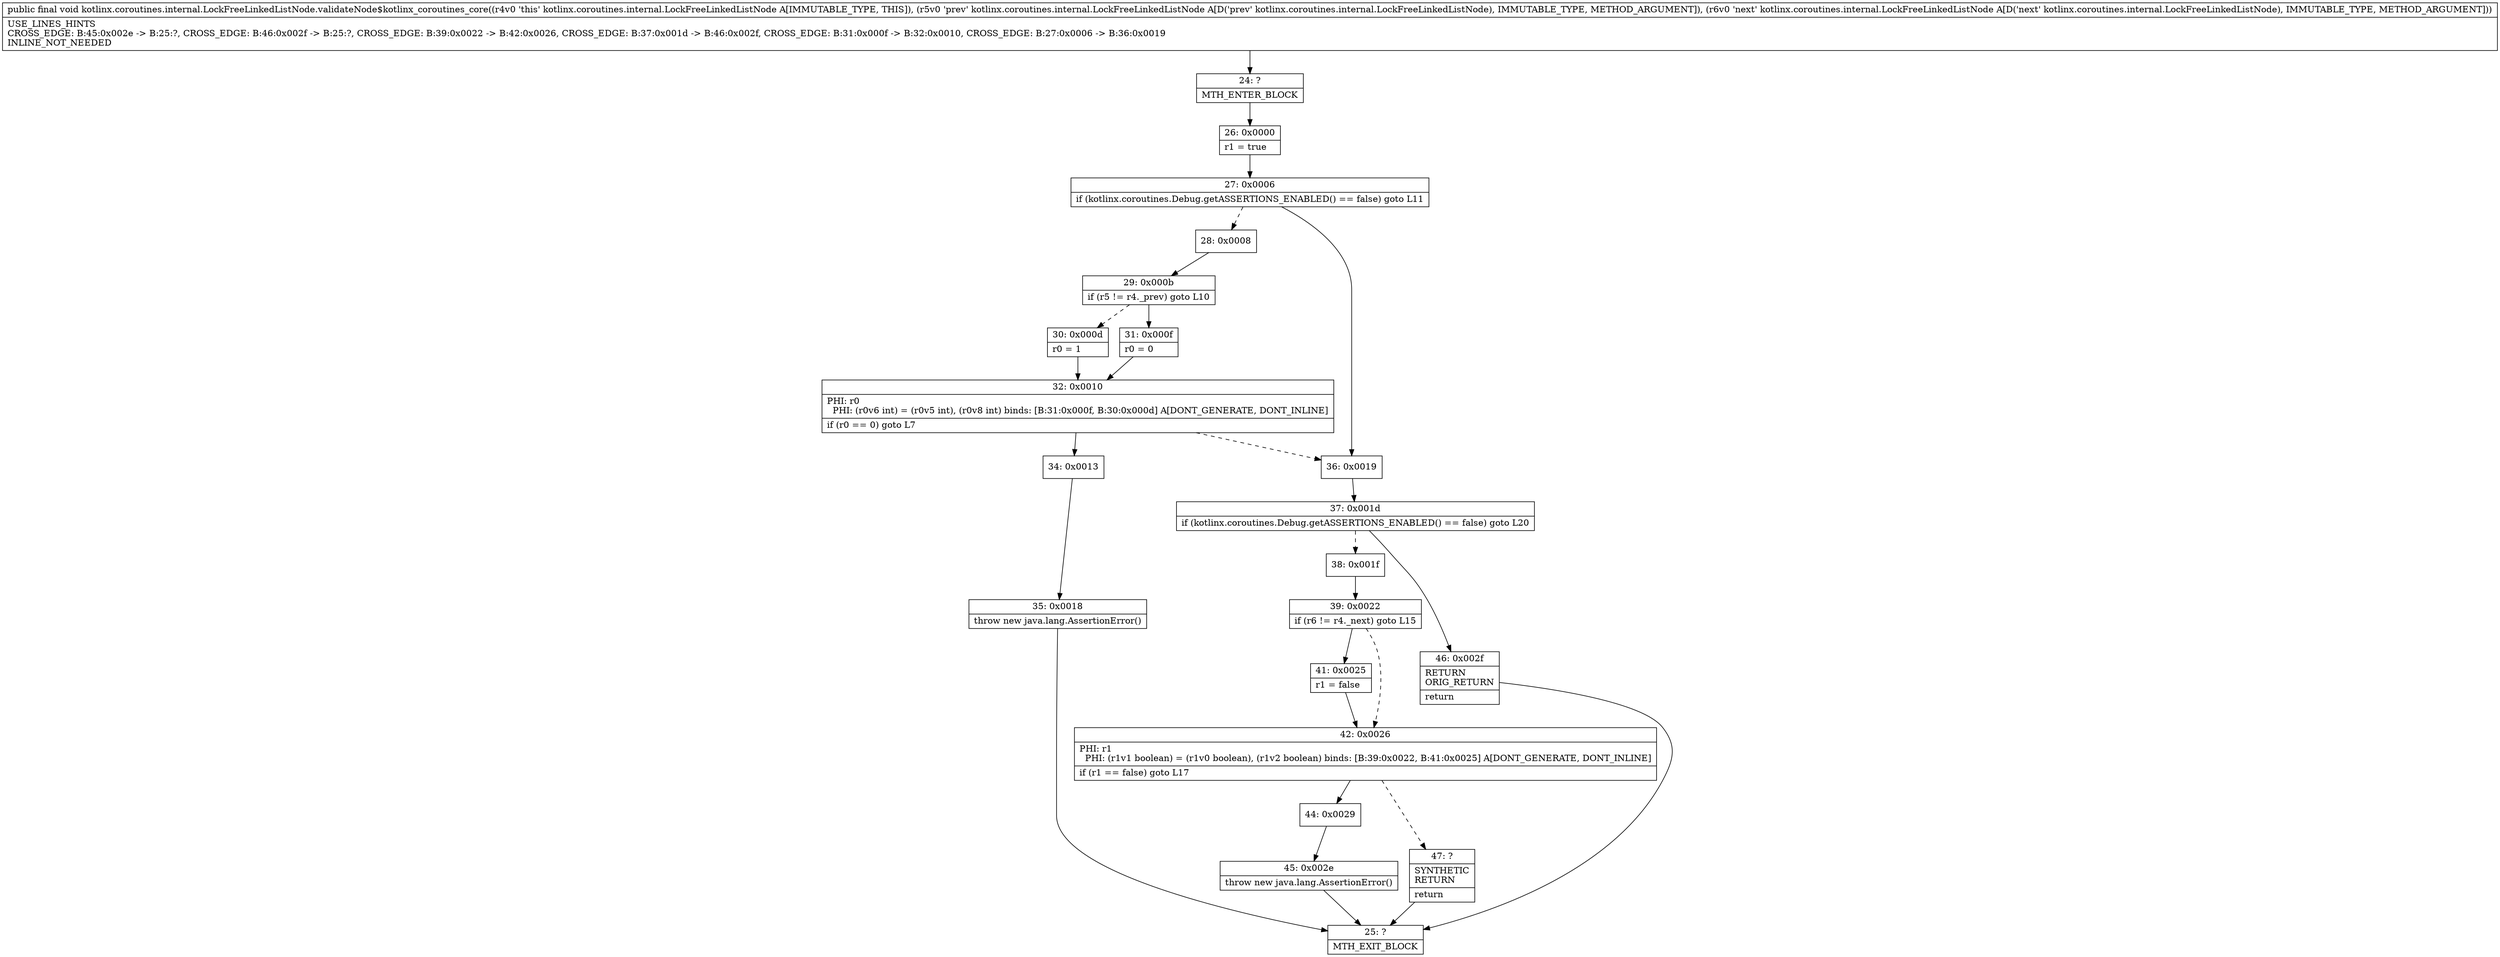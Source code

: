 digraph "CFG forkotlinx.coroutines.internal.LockFreeLinkedListNode.validateNode$kotlinx_coroutines_core(Lkotlinx\/coroutines\/internal\/LockFreeLinkedListNode;Lkotlinx\/coroutines\/internal\/LockFreeLinkedListNode;)V" {
Node_24 [shape=record,label="{24\:\ ?|MTH_ENTER_BLOCK\l}"];
Node_26 [shape=record,label="{26\:\ 0x0000|r1 = true\l}"];
Node_27 [shape=record,label="{27\:\ 0x0006|if (kotlinx.coroutines.Debug.getASSERTIONS_ENABLED() == false) goto L11\l}"];
Node_28 [shape=record,label="{28\:\ 0x0008}"];
Node_29 [shape=record,label="{29\:\ 0x000b|if (r5 != r4._prev) goto L10\l}"];
Node_30 [shape=record,label="{30\:\ 0x000d|r0 = 1\l}"];
Node_32 [shape=record,label="{32\:\ 0x0010|PHI: r0 \l  PHI: (r0v6 int) = (r0v5 int), (r0v8 int) binds: [B:31:0x000f, B:30:0x000d] A[DONT_GENERATE, DONT_INLINE]\l|if (r0 == 0) goto L7\l}"];
Node_34 [shape=record,label="{34\:\ 0x0013}"];
Node_35 [shape=record,label="{35\:\ 0x0018|throw new java.lang.AssertionError()\l}"];
Node_25 [shape=record,label="{25\:\ ?|MTH_EXIT_BLOCK\l}"];
Node_31 [shape=record,label="{31\:\ 0x000f|r0 = 0\l}"];
Node_36 [shape=record,label="{36\:\ 0x0019}"];
Node_37 [shape=record,label="{37\:\ 0x001d|if (kotlinx.coroutines.Debug.getASSERTIONS_ENABLED() == false) goto L20\l}"];
Node_38 [shape=record,label="{38\:\ 0x001f}"];
Node_39 [shape=record,label="{39\:\ 0x0022|if (r6 != r4._next) goto L15\l}"];
Node_41 [shape=record,label="{41\:\ 0x0025|r1 = false\l}"];
Node_42 [shape=record,label="{42\:\ 0x0026|PHI: r1 \l  PHI: (r1v1 boolean) = (r1v0 boolean), (r1v2 boolean) binds: [B:39:0x0022, B:41:0x0025] A[DONT_GENERATE, DONT_INLINE]\l|if (r1 == false) goto L17\l}"];
Node_44 [shape=record,label="{44\:\ 0x0029}"];
Node_45 [shape=record,label="{45\:\ 0x002e|throw new java.lang.AssertionError()\l}"];
Node_47 [shape=record,label="{47\:\ ?|SYNTHETIC\lRETURN\l|return\l}"];
Node_46 [shape=record,label="{46\:\ 0x002f|RETURN\lORIG_RETURN\l|return\l}"];
MethodNode[shape=record,label="{public final void kotlinx.coroutines.internal.LockFreeLinkedListNode.validateNode$kotlinx_coroutines_core((r4v0 'this' kotlinx.coroutines.internal.LockFreeLinkedListNode A[IMMUTABLE_TYPE, THIS]), (r5v0 'prev' kotlinx.coroutines.internal.LockFreeLinkedListNode A[D('prev' kotlinx.coroutines.internal.LockFreeLinkedListNode), IMMUTABLE_TYPE, METHOD_ARGUMENT]), (r6v0 'next' kotlinx.coroutines.internal.LockFreeLinkedListNode A[D('next' kotlinx.coroutines.internal.LockFreeLinkedListNode), IMMUTABLE_TYPE, METHOD_ARGUMENT]))  | USE_LINES_HINTS\lCROSS_EDGE: B:45:0x002e \-\> B:25:?, CROSS_EDGE: B:46:0x002f \-\> B:25:?, CROSS_EDGE: B:39:0x0022 \-\> B:42:0x0026, CROSS_EDGE: B:37:0x001d \-\> B:46:0x002f, CROSS_EDGE: B:31:0x000f \-\> B:32:0x0010, CROSS_EDGE: B:27:0x0006 \-\> B:36:0x0019\lINLINE_NOT_NEEDED\l}"];
MethodNode -> Node_24;Node_24 -> Node_26;
Node_26 -> Node_27;
Node_27 -> Node_28[style=dashed];
Node_27 -> Node_36;
Node_28 -> Node_29;
Node_29 -> Node_30[style=dashed];
Node_29 -> Node_31;
Node_30 -> Node_32;
Node_32 -> Node_34;
Node_32 -> Node_36[style=dashed];
Node_34 -> Node_35;
Node_35 -> Node_25;
Node_31 -> Node_32;
Node_36 -> Node_37;
Node_37 -> Node_38[style=dashed];
Node_37 -> Node_46;
Node_38 -> Node_39;
Node_39 -> Node_41;
Node_39 -> Node_42[style=dashed];
Node_41 -> Node_42;
Node_42 -> Node_44;
Node_42 -> Node_47[style=dashed];
Node_44 -> Node_45;
Node_45 -> Node_25;
Node_47 -> Node_25;
Node_46 -> Node_25;
}

